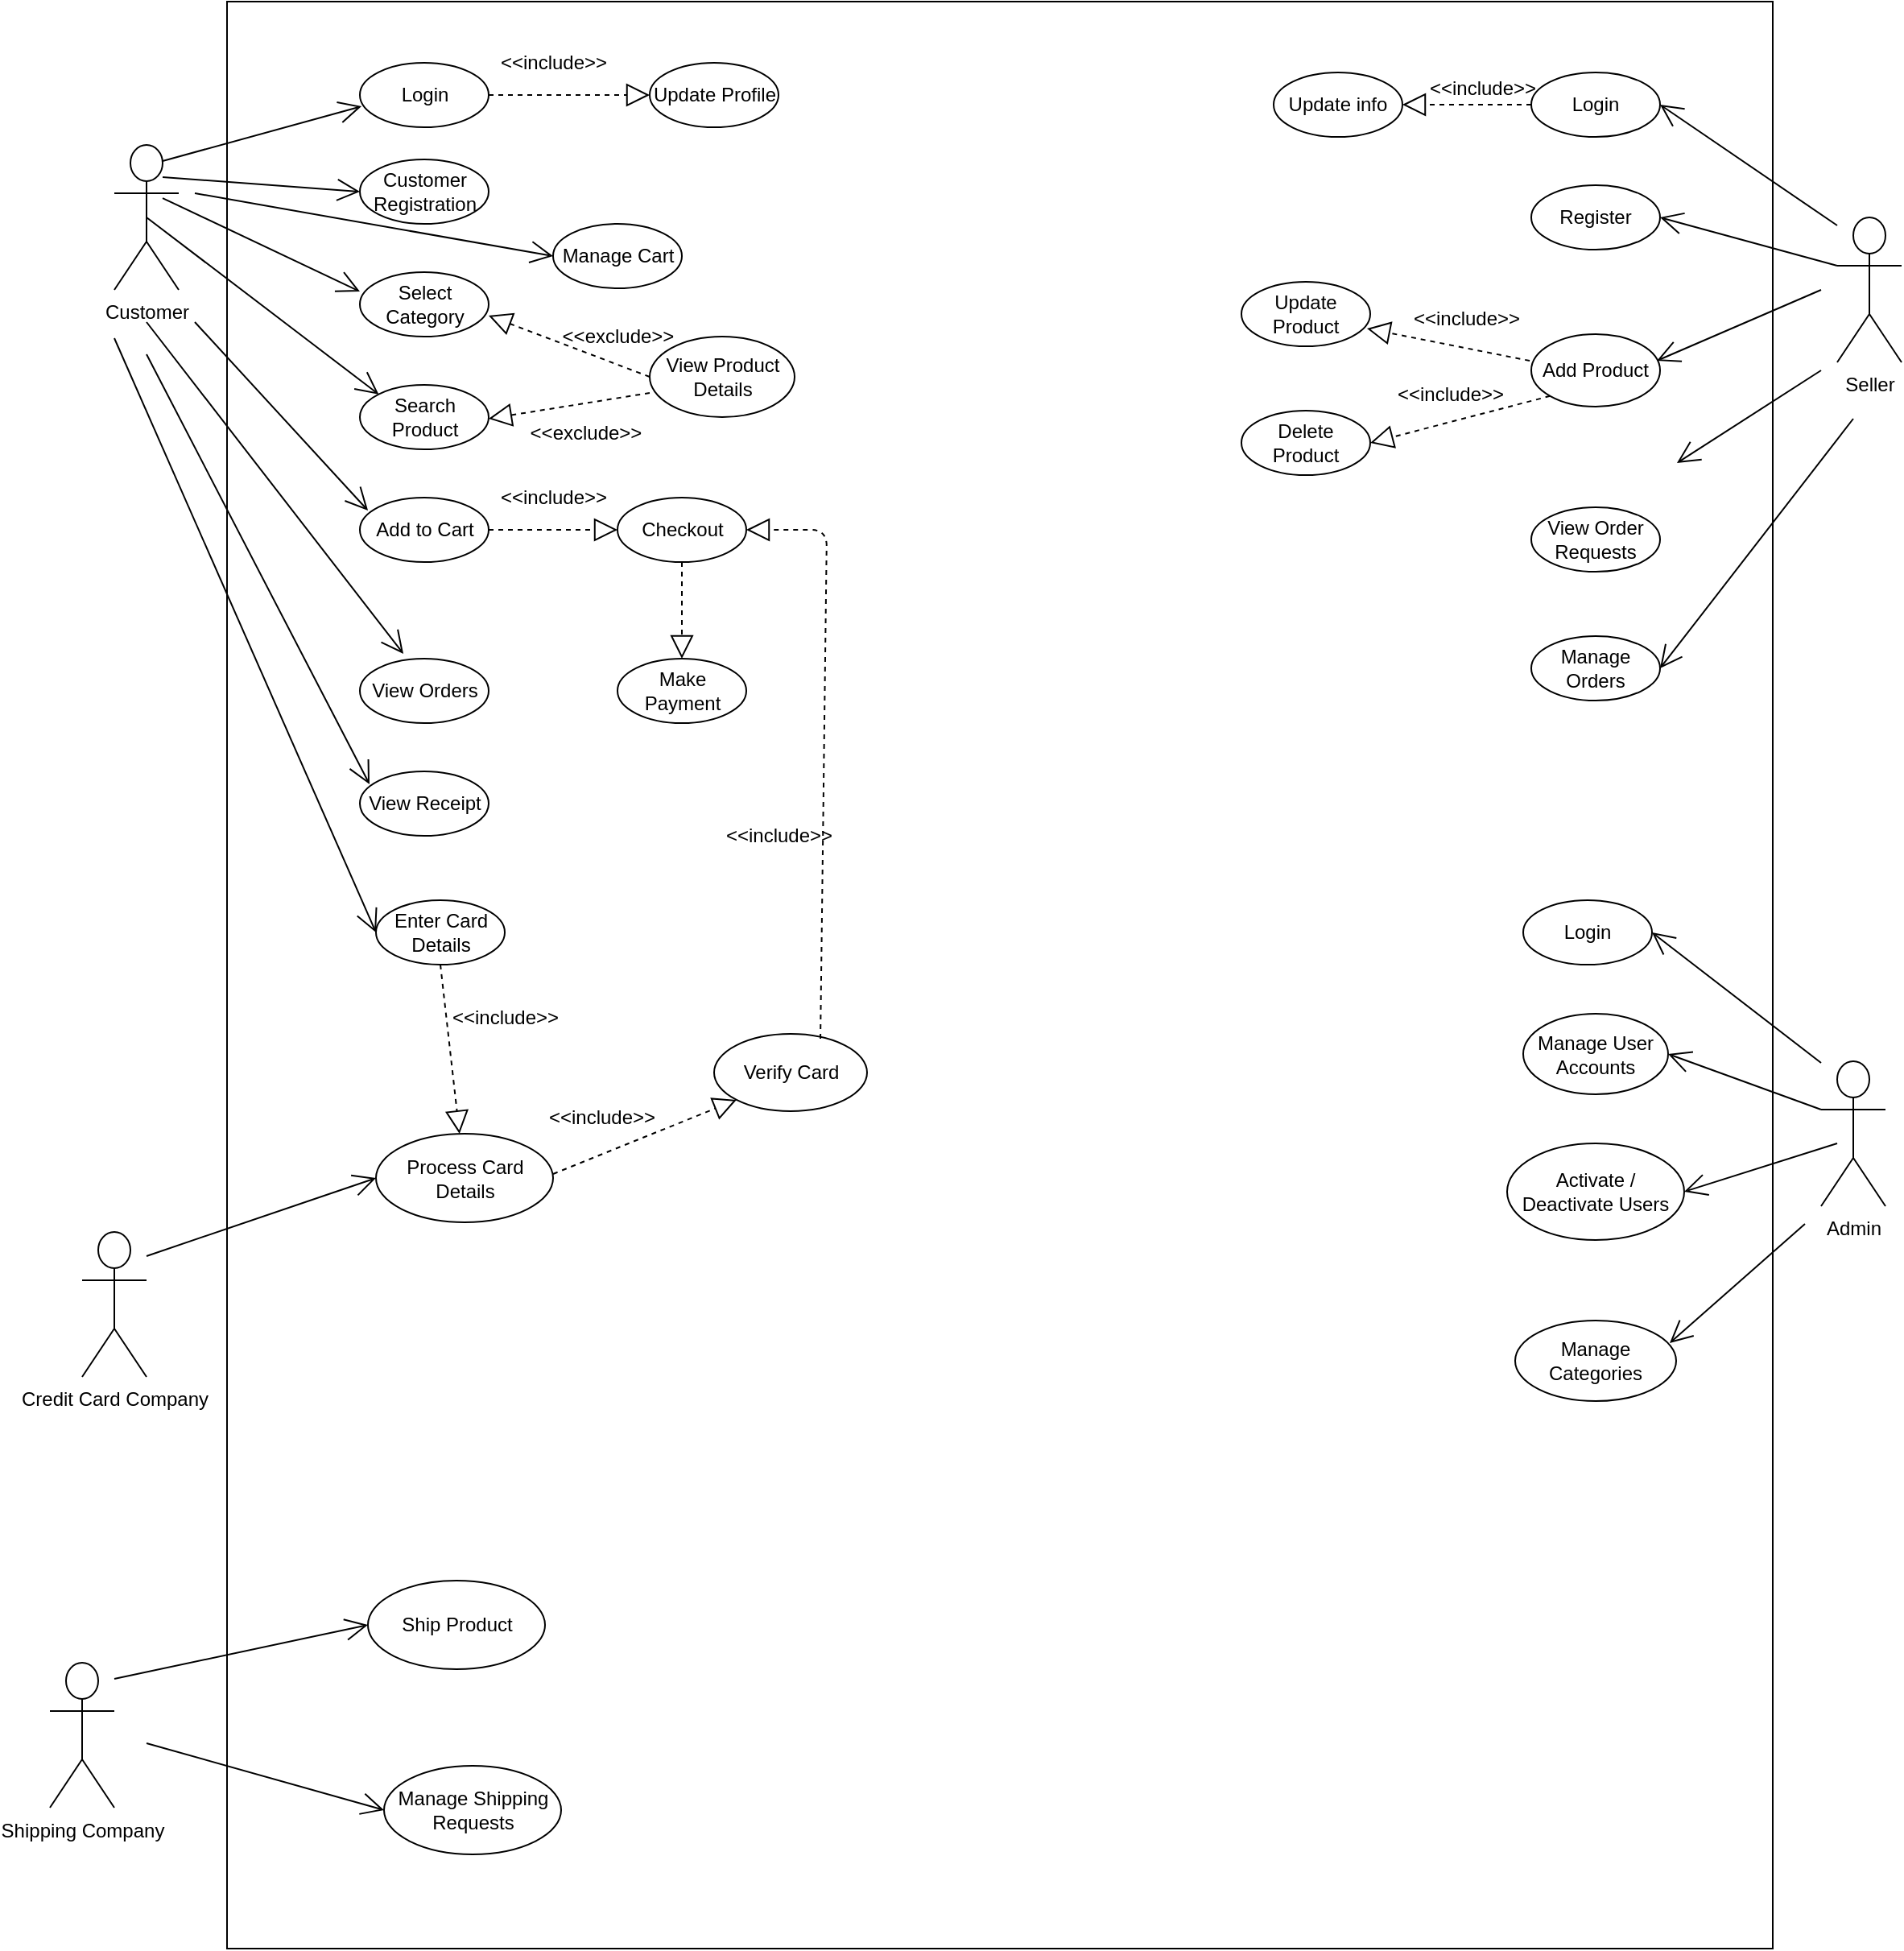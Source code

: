 <mxfile version="10.6.3" type="device"><diagram id="oy4mLcVrxc8i1mD7GiAx" name="Page-1"><mxGraphModel dx="2527" dy="750" grid="1" gridSize="10" guides="1" tooltips="1" connect="1" arrows="1" fold="1" page="1" pageScale="1" pageWidth="1169" pageHeight="827" math="0" shadow="0"><root><mxCell id="0"/><mxCell id="1" parent="0"/><mxCell id="TOdWFhlt5tBNBOlzU8Qv-2" value="" style="rounded=0;whiteSpace=wrap;html=1;" vertex="1" parent="1"><mxGeometry x="100" y="41" width="960" height="1209" as="geometry"/></mxCell><mxCell id="TOdWFhlt5tBNBOlzU8Qv-3" value="Customer" style="shape=umlActor;verticalLabelPosition=bottom;labelBackgroundColor=#ffffff;verticalAlign=top;html=1;" vertex="1" parent="1"><mxGeometry x="30" y="130" width="40" height="90" as="geometry"/></mxCell><mxCell id="TOdWFhlt5tBNBOlzU8Qv-17" value="Login" style="ellipse;whiteSpace=wrap;html=1;" vertex="1" parent="1"><mxGeometry x="182.5" y="79" width="80" height="40" as="geometry"/></mxCell><mxCell id="TOdWFhlt5tBNBOlzU8Qv-18" value="Customer Registration" style="ellipse;whiteSpace=wrap;html=1;" vertex="1" parent="1"><mxGeometry x="182.5" y="139" width="80" height="40" as="geometry"/></mxCell><mxCell id="TOdWFhlt5tBNBOlzU8Qv-19" value="Select Category" style="ellipse;whiteSpace=wrap;html=1;" vertex="1" parent="1"><mxGeometry x="182.5" y="209" width="80" height="40" as="geometry"/></mxCell><mxCell id="TOdWFhlt5tBNBOlzU8Qv-20" value="Search Product" style="ellipse;whiteSpace=wrap;html=1;" vertex="1" parent="1"><mxGeometry x="182.5" y="279" width="80" height="40" as="geometry"/></mxCell><mxCell id="TOdWFhlt5tBNBOlzU8Qv-21" value="Add to Cart" style="ellipse;whiteSpace=wrap;html=1;" vertex="1" parent="1"><mxGeometry x="182.5" y="349" width="80" height="40" as="geometry"/></mxCell><mxCell id="TOdWFhlt5tBNBOlzU8Qv-22" value="Checkout" style="ellipse;whiteSpace=wrap;html=1;" vertex="1" parent="1"><mxGeometry x="342.5" y="349" width="80" height="40" as="geometry"/></mxCell><mxCell id="TOdWFhlt5tBNBOlzU8Qv-24" value="View Orders" style="ellipse;whiteSpace=wrap;html=1;" vertex="1" parent="1"><mxGeometry x="182.5" y="449" width="80" height="40" as="geometry"/></mxCell><mxCell id="TOdWFhlt5tBNBOlzU8Qv-25" value="Make Payment" style="ellipse;whiteSpace=wrap;html=1;" vertex="1" parent="1"><mxGeometry x="342.5" y="449" width="80" height="40" as="geometry"/></mxCell><mxCell id="TOdWFhlt5tBNBOlzU8Qv-26" value="View Product Details" style="ellipse;whiteSpace=wrap;html=1;" vertex="1" parent="1"><mxGeometry x="362.5" y="249" width="90" height="50" as="geometry"/></mxCell><mxCell id="TOdWFhlt5tBNBOlzU8Qv-27" value="Update Profile" style="ellipse;whiteSpace=wrap;html=1;" vertex="1" parent="1"><mxGeometry x="362.5" y="79" width="80" height="40" as="geometry"/></mxCell><mxCell id="TOdWFhlt5tBNBOlzU8Qv-28" value="" style="endArrow=block;dashed=1;endFill=0;endSize=12;html=1;entryX=0;entryY=0.5;entryDx=0;entryDy=0;" edge="1" parent="1" target="TOdWFhlt5tBNBOlzU8Qv-27"><mxGeometry width="160" relative="1" as="geometry"><mxPoint x="262.5" y="99" as="sourcePoint"/><mxPoint x="422.5" y="99" as="targetPoint"/></mxGeometry></mxCell><mxCell id="TOdWFhlt5tBNBOlzU8Qv-30" value="" style="endArrow=open;endFill=1;endSize=12;html=1;entryX=0.013;entryY=0.675;entryDx=0;entryDy=0;entryPerimeter=0;" edge="1" parent="1" target="TOdWFhlt5tBNBOlzU8Qv-17"><mxGeometry width="160" relative="1" as="geometry"><mxPoint x="60" y="140" as="sourcePoint"/><mxPoint x="220" y="140" as="targetPoint"/></mxGeometry></mxCell><mxCell id="TOdWFhlt5tBNBOlzU8Qv-31" value="" style="endArrow=open;endFill=1;endSize=12;html=1;entryX=0;entryY=0.5;entryDx=0;entryDy=0;exitX=0.75;exitY=0.222;exitDx=0;exitDy=0;exitPerimeter=0;" edge="1" parent="1" source="TOdWFhlt5tBNBOlzU8Qv-3" target="TOdWFhlt5tBNBOlzU8Qv-18"><mxGeometry width="160" relative="1" as="geometry"><mxPoint x="70" y="150" as="sourcePoint"/><mxPoint x="151" y="107" as="targetPoint"/></mxGeometry></mxCell><mxCell id="TOdWFhlt5tBNBOlzU8Qv-32" value="" style="endArrow=open;endFill=1;endSize=12;html=1;entryX=0;entryY=0.3;entryDx=0;entryDy=0;exitX=0.75;exitY=0.367;exitDx=0;exitDy=0;exitPerimeter=0;entryPerimeter=0;" edge="1" parent="1" source="TOdWFhlt5tBNBOlzU8Qv-3" target="TOdWFhlt5tBNBOlzU8Qv-19"><mxGeometry width="160" relative="1" as="geometry"><mxPoint x="70" y="219.5" as="sourcePoint"/><mxPoint x="150" y="219.5" as="targetPoint"/></mxGeometry></mxCell><mxCell id="TOdWFhlt5tBNBOlzU8Qv-33" value="" style="endArrow=open;endFill=1;endSize=12;html=1;entryX=0;entryY=0;entryDx=0;entryDy=0;exitX=0.5;exitY=0.5;exitDx=0;exitDy=0;exitPerimeter=0;" edge="1" parent="1" source="TOdWFhlt5tBNBOlzU8Qv-3" target="TOdWFhlt5tBNBOlzU8Qv-20"><mxGeometry width="160" relative="1" as="geometry"><mxPoint x="70" y="173" as="sourcePoint"/><mxPoint x="150" y="222" as="targetPoint"/></mxGeometry></mxCell><mxCell id="TOdWFhlt5tBNBOlzU8Qv-34" value="" style="endArrow=open;endFill=1;endSize=12;html=1;entryX=0.063;entryY=0.2;entryDx=0;entryDy=0;entryPerimeter=0;" edge="1" parent="1" target="TOdWFhlt5tBNBOlzU8Qv-21"><mxGeometry width="160" relative="1" as="geometry"><mxPoint x="80" y="240" as="sourcePoint"/><mxPoint x="162" y="286" as="targetPoint"/></mxGeometry></mxCell><mxCell id="TOdWFhlt5tBNBOlzU8Qv-35" value="" style="endArrow=block;dashed=1;endFill=0;endSize=12;html=1;" edge="1" parent="1"><mxGeometry width="160" relative="1" as="geometry"><mxPoint x="262.5" y="369" as="sourcePoint"/><mxPoint x="342.5" y="369" as="targetPoint"/></mxGeometry></mxCell><mxCell id="TOdWFhlt5tBNBOlzU8Qv-36" value="" style="endArrow=block;dashed=1;endFill=0;endSize=12;html=1;entryX=0.5;entryY=0;entryDx=0;entryDy=0;exitX=0.5;exitY=1;exitDx=0;exitDy=0;" edge="1" parent="1" source="TOdWFhlt5tBNBOlzU8Qv-22" target="TOdWFhlt5tBNBOlzU8Qv-25"><mxGeometry width="160" relative="1" as="geometry"><mxPoint x="272.5" y="379" as="sourcePoint"/><mxPoint x="352.5" y="379" as="targetPoint"/></mxGeometry></mxCell><mxCell id="TOdWFhlt5tBNBOlzU8Qv-37" value="" style="endArrow=open;endFill=1;endSize=12;html=1;entryX=0.338;entryY=-0.075;entryDx=0;entryDy=0;entryPerimeter=0;" edge="1" parent="1" target="TOdWFhlt5tBNBOlzU8Qv-24"><mxGeometry width="160" relative="1" as="geometry"><mxPoint x="50" y="240" as="sourcePoint"/><mxPoint x="155" y="358" as="targetPoint"/></mxGeometry></mxCell><mxCell id="TOdWFhlt5tBNBOlzU8Qv-38" value="View Receipt" style="ellipse;whiteSpace=wrap;html=1;" vertex="1" parent="1"><mxGeometry x="182.5" y="519" width="80" height="40" as="geometry"/></mxCell><mxCell id="TOdWFhlt5tBNBOlzU8Qv-39" value="" style="endArrow=open;endFill=1;endSize=12;html=1;entryX=0.075;entryY=0.2;entryDx=0;entryDy=0;entryPerimeter=0;" edge="1" parent="1" target="TOdWFhlt5tBNBOlzU8Qv-38"><mxGeometry width="160" relative="1" as="geometry"><mxPoint x="50" y="260" as="sourcePoint"/><mxPoint x="177" y="447" as="targetPoint"/></mxGeometry></mxCell><mxCell id="TOdWFhlt5tBNBOlzU8Qv-41" value="Manage Cart" style="ellipse;whiteSpace=wrap;html=1;" vertex="1" parent="1"><mxGeometry x="302.5" y="179" width="80" height="40" as="geometry"/></mxCell><mxCell id="TOdWFhlt5tBNBOlzU8Qv-42" value="" style="endArrow=open;endFill=1;endSize=12;html=1;entryX=0;entryY=0.5;entryDx=0;entryDy=0;" edge="1" parent="1" target="TOdWFhlt5tBNBOlzU8Qv-41"><mxGeometry width="160" relative="1" as="geometry"><mxPoint x="80" y="160" as="sourcePoint"/><mxPoint x="150" y="222" as="targetPoint"/></mxGeometry></mxCell><mxCell id="TOdWFhlt5tBNBOlzU8Qv-43" value="Credit Card Company" style="shape=umlActor;verticalLabelPosition=bottom;labelBackgroundColor=#ffffff;verticalAlign=top;html=1;" vertex="1" parent="1"><mxGeometry x="10" y="805" width="40" height="90" as="geometry"/></mxCell><mxCell id="TOdWFhlt5tBNBOlzU8Qv-44" value="Process Card Details" style="ellipse;whiteSpace=wrap;html=1;" vertex="1" parent="1"><mxGeometry x="192.5" y="744" width="110" height="55" as="geometry"/></mxCell><mxCell id="TOdWFhlt5tBNBOlzU8Qv-45" value="" style="endArrow=open;endFill=1;endSize=12;html=1;entryX=0;entryY=0.5;entryDx=0;entryDy=0;" edge="1" parent="1" target="TOdWFhlt5tBNBOlzU8Qv-44"><mxGeometry width="160" relative="1" as="geometry"><mxPoint x="50" y="820" as="sourcePoint"/><mxPoint x="76" y="762.5" as="targetPoint"/></mxGeometry></mxCell><mxCell id="TOdWFhlt5tBNBOlzU8Qv-46" value="Verify Card" style="ellipse;whiteSpace=wrap;html=1;" vertex="1" parent="1"><mxGeometry x="402.5" y="682" width="95" height="48" as="geometry"/></mxCell><mxCell id="TOdWFhlt5tBNBOlzU8Qv-47" value="" style="endArrow=block;dashed=1;endFill=0;endSize=12;html=1;entryX=0;entryY=1;entryDx=0;entryDy=0;" edge="1" parent="1" target="TOdWFhlt5tBNBOlzU8Qv-46"><mxGeometry width="160" relative="1" as="geometry"><mxPoint x="302.5" y="769" as="sourcePoint"/><mxPoint x="382.5" y="769" as="targetPoint"/></mxGeometry></mxCell><mxCell id="TOdWFhlt5tBNBOlzU8Qv-48" value="" style="endArrow=block;dashed=1;endFill=0;endSize=12;html=1;entryX=1;entryY=0.5;entryDx=0;entryDy=0;exitX=0.695;exitY=0.063;exitDx=0;exitDy=0;exitPerimeter=0;" edge="1" parent="1" source="TOdWFhlt5tBNBOlzU8Qv-46" target="TOdWFhlt5tBNBOlzU8Qv-22"><mxGeometry width="160" relative="1" as="geometry"><mxPoint x="392.5" y="399" as="sourcePoint"/><mxPoint x="392.5" y="459" as="targetPoint"/><Array as="points"><mxPoint x="472.5" y="369"/></Array></mxGeometry></mxCell><mxCell id="TOdWFhlt5tBNBOlzU8Qv-49" value="&amp;lt;&amp;lt;include&amp;gt;&amp;gt;" style="text;html=1;strokeColor=none;fillColor=none;align=center;verticalAlign=middle;whiteSpace=wrap;rounded=0;" vertex="1" parent="1"><mxGeometry x="312.5" y="724" width="40" height="20" as="geometry"/></mxCell><mxCell id="TOdWFhlt5tBNBOlzU8Qv-51" value="&amp;lt;&amp;lt;include&amp;gt;&amp;gt;" style="text;html=1;strokeColor=none;fillColor=none;align=center;verticalAlign=middle;whiteSpace=wrap;rounded=0;" vertex="1" parent="1"><mxGeometry x="422.5" y="549" width="40" height="20" as="geometry"/></mxCell><mxCell id="TOdWFhlt5tBNBOlzU8Qv-52" value="&amp;lt;&amp;lt;include&amp;gt;&amp;gt;" style="text;html=1;strokeColor=none;fillColor=none;align=center;verticalAlign=middle;whiteSpace=wrap;rounded=0;" vertex="1" parent="1"><mxGeometry x="282.5" y="339" width="40" height="20" as="geometry"/></mxCell><mxCell id="TOdWFhlt5tBNBOlzU8Qv-53" value="&amp;lt;&amp;lt;include&amp;gt;&amp;gt;" style="text;html=1;strokeColor=none;fillColor=none;align=center;verticalAlign=middle;whiteSpace=wrap;rounded=0;" vertex="1" parent="1"><mxGeometry x="282.5" y="69" width="40" height="20" as="geometry"/></mxCell><mxCell id="TOdWFhlt5tBNBOlzU8Qv-54" value="Enter Card Details" style="ellipse;whiteSpace=wrap;html=1;" vertex="1" parent="1"><mxGeometry x="192.5" y="599" width="80" height="40" as="geometry"/></mxCell><mxCell id="TOdWFhlt5tBNBOlzU8Qv-55" value="" style="endArrow=open;endFill=1;endSize=12;html=1;entryX=0;entryY=0.5;entryDx=0;entryDy=0;" edge="1" parent="1" target="TOdWFhlt5tBNBOlzU8Qv-54"><mxGeometry width="160" relative="1" as="geometry"><mxPoint x="30" y="250" as="sourcePoint"/><mxPoint x="156" y="528" as="targetPoint"/></mxGeometry></mxCell><mxCell id="TOdWFhlt5tBNBOlzU8Qv-56" value="" style="endArrow=block;dashed=1;endFill=0;endSize=12;html=1;exitX=0.5;exitY=1;exitDx=0;exitDy=0;" edge="1" parent="1" source="TOdWFhlt5tBNBOlzU8Qv-54" target="TOdWFhlt5tBNBOlzU8Qv-44"><mxGeometry width="160" relative="1" as="geometry"><mxPoint x="312.5" y="779" as="sourcePoint"/><mxPoint x="426.5" y="733" as="targetPoint"/></mxGeometry></mxCell><mxCell id="TOdWFhlt5tBNBOlzU8Qv-57" value="&amp;lt;&amp;lt;include&amp;gt;&amp;gt;" style="text;html=1;strokeColor=none;fillColor=none;align=center;verticalAlign=middle;whiteSpace=wrap;rounded=0;" vertex="1" parent="1"><mxGeometry x="252.5" y="662" width="40" height="20" as="geometry"/></mxCell><mxCell id="TOdWFhlt5tBNBOlzU8Qv-58" value="Shipping Company" style="shape=umlActor;verticalLabelPosition=bottom;labelBackgroundColor=#ffffff;verticalAlign=top;html=1;" vertex="1" parent="1"><mxGeometry x="-10" y="1072.5" width="40" height="90" as="geometry"/></mxCell><mxCell id="TOdWFhlt5tBNBOlzU8Qv-59" value="Ship Product" style="ellipse;whiteSpace=wrap;html=1;" vertex="1" parent="1"><mxGeometry x="187.5" y="1021.5" width="110" height="55" as="geometry"/></mxCell><mxCell id="TOdWFhlt5tBNBOlzU8Qv-60" value="Manage Shipping Requests" style="ellipse;whiteSpace=wrap;html=1;" vertex="1" parent="1"><mxGeometry x="197.5" y="1136.5" width="110" height="55" as="geometry"/></mxCell><mxCell id="TOdWFhlt5tBNBOlzU8Qv-61" value="" style="endArrow=open;endFill=1;endSize=12;html=1;entryX=0;entryY=0.5;entryDx=0;entryDy=0;" edge="1" parent="1" target="TOdWFhlt5tBNBOlzU8Qv-59"><mxGeometry width="160" relative="1" as="geometry"><mxPoint x="30" y="1082.5" as="sourcePoint"/><mxPoint x="140" y="1043.5" as="targetPoint"/></mxGeometry></mxCell><mxCell id="TOdWFhlt5tBNBOlzU8Qv-62" value="" style="endArrow=open;endFill=1;endSize=12;html=1;entryX=0;entryY=0.5;entryDx=0;entryDy=0;" edge="1" parent="1" target="TOdWFhlt5tBNBOlzU8Qv-60"><mxGeometry width="160" relative="1" as="geometry"><mxPoint x="50" y="1122.5" as="sourcePoint"/><mxPoint x="150" y="1053.5" as="targetPoint"/></mxGeometry></mxCell><mxCell id="TOdWFhlt5tBNBOlzU8Qv-63" value="" style="endArrow=block;dashed=1;endFill=0;endSize=12;html=1;exitX=0;exitY=0.5;exitDx=0;exitDy=0;entryX=1;entryY=0.675;entryDx=0;entryDy=0;entryPerimeter=0;" edge="1" parent="1" source="TOdWFhlt5tBNBOlzU8Qv-26" target="TOdWFhlt5tBNBOlzU8Qv-19"><mxGeometry width="160" relative="1" as="geometry"><mxPoint x="272.5" y="379" as="sourcePoint"/><mxPoint x="352.5" y="379" as="targetPoint"/></mxGeometry></mxCell><mxCell id="TOdWFhlt5tBNBOlzU8Qv-64" value="" style="endArrow=block;dashed=1;endFill=0;endSize=12;html=1;entryX=0.125;entryY=0.18;entryDx=0;entryDy=0;entryPerimeter=0;" edge="1" parent="1"><mxGeometry width="160" relative="1" as="geometry"><mxPoint x="362.5" y="284" as="sourcePoint"/><mxPoint x="262.5" y="300" as="targetPoint"/></mxGeometry></mxCell><mxCell id="TOdWFhlt5tBNBOlzU8Qv-65" value="&amp;lt;&amp;lt;exclude&amp;gt;&amp;gt;" style="text;html=1;strokeColor=none;fillColor=none;align=center;verticalAlign=middle;whiteSpace=wrap;rounded=0;" vertex="1" parent="1"><mxGeometry x="322.5" y="239" width="40" height="20" as="geometry"/></mxCell><mxCell id="TOdWFhlt5tBNBOlzU8Qv-66" value="&amp;lt;&amp;lt;exclude&amp;gt;&amp;gt;" style="text;html=1;strokeColor=none;fillColor=none;align=center;verticalAlign=middle;whiteSpace=wrap;rounded=0;" vertex="1" parent="1"><mxGeometry x="302.5" y="299" width="40" height="20" as="geometry"/></mxCell><mxCell id="TOdWFhlt5tBNBOlzU8Qv-68" value="Seller" style="shape=umlActor;verticalLabelPosition=bottom;labelBackgroundColor=#ffffff;verticalAlign=top;html=1;" vertex="1" parent="1"><mxGeometry x="1100" y="175" width="40" height="90" as="geometry"/></mxCell><mxCell id="TOdWFhlt5tBNBOlzU8Qv-69" value="Login" style="ellipse;whiteSpace=wrap;html=1;" vertex="1" parent="1"><mxGeometry x="910" y="85" width="80" height="40" as="geometry"/></mxCell><mxCell id="TOdWFhlt5tBNBOlzU8Qv-70" value="Register" style="ellipse;whiteSpace=wrap;html=1;" vertex="1" parent="1"><mxGeometry x="910" y="155" width="80" height="40" as="geometry"/></mxCell><mxCell id="TOdWFhlt5tBNBOlzU8Qv-71" value="Update Product" style="ellipse;whiteSpace=wrap;html=1;" vertex="1" parent="1"><mxGeometry x="730" y="215" width="80" height="40" as="geometry"/></mxCell><mxCell id="TOdWFhlt5tBNBOlzU8Qv-72" value="Delete Product" style="ellipse;whiteSpace=wrap;html=1;" vertex="1" parent="1"><mxGeometry x="730" y="295" width="80" height="40" as="geometry"/></mxCell><mxCell id="TOdWFhlt5tBNBOlzU8Qv-75" value="View Order Requests" style="ellipse;whiteSpace=wrap;html=1;" vertex="1" parent="1"><mxGeometry x="910" y="355" width="80" height="40" as="geometry"/></mxCell><mxCell id="TOdWFhlt5tBNBOlzU8Qv-76" value="Update info" style="ellipse;whiteSpace=wrap;html=1;" vertex="1" parent="1"><mxGeometry x="750" y="85" width="80" height="40" as="geometry"/></mxCell><mxCell id="TOdWFhlt5tBNBOlzU8Qv-77" value="" style="endArrow=block;dashed=1;endFill=0;endSize=12;html=1;entryX=1;entryY=0.5;entryDx=0;entryDy=0;exitX=0;exitY=0.5;exitDx=0;exitDy=0;" edge="1" parent="1" source="TOdWFhlt5tBNBOlzU8Qv-69" target="TOdWFhlt5tBNBOlzU8Qv-76"><mxGeometry width="160" relative="1" as="geometry"><mxPoint x="220" y="105" as="sourcePoint"/><mxPoint x="320" y="105" as="targetPoint"/></mxGeometry></mxCell><mxCell id="TOdWFhlt5tBNBOlzU8Qv-78" value="&amp;lt;&amp;lt;include&amp;gt;&amp;gt;" style="text;html=1;strokeColor=none;fillColor=none;align=center;verticalAlign=middle;whiteSpace=wrap;rounded=0;" vertex="1" parent="1"><mxGeometry x="860" y="85" width="40" height="20" as="geometry"/></mxCell><mxCell id="TOdWFhlt5tBNBOlzU8Qv-79" value="Manage Orders" style="ellipse;whiteSpace=wrap;html=1;" vertex="1" parent="1"><mxGeometry x="910" y="435" width="80" height="40" as="geometry"/></mxCell><mxCell id="TOdWFhlt5tBNBOlzU8Qv-80" value="Add Product" style="ellipse;whiteSpace=wrap;html=1;" vertex="1" parent="1"><mxGeometry x="910" y="247.5" width="80" height="45" as="geometry"/></mxCell><mxCell id="TOdWFhlt5tBNBOlzU8Qv-81" value="" style="endArrow=block;dashed=1;endFill=0;endSize=12;html=1;entryX=0.975;entryY=0.725;entryDx=0;entryDy=0;entryPerimeter=0;exitX=-0.012;exitY=0.367;exitDx=0;exitDy=0;exitPerimeter=0;" edge="1" parent="1" source="TOdWFhlt5tBNBOlzU8Qv-80" target="TOdWFhlt5tBNBOlzU8Qv-71"><mxGeometry width="160" relative="1" as="geometry"><mxPoint x="790" y="345" as="sourcePoint"/><mxPoint x="690" y="307" as="targetPoint"/></mxGeometry></mxCell><mxCell id="TOdWFhlt5tBNBOlzU8Qv-82" value="" style="endArrow=block;dashed=1;endFill=0;endSize=12;html=1;exitX=0;exitY=1;exitDx=0;exitDy=0;entryX=1;entryY=0.5;entryDx=0;entryDy=0;" edge="1" parent="1" source="TOdWFhlt5tBNBOlzU8Qv-80" target="TOdWFhlt5tBNBOlzU8Qv-72"><mxGeometry width="160" relative="1" as="geometry"><mxPoint x="840" y="263" as="sourcePoint"/><mxPoint x="690" y="315" as="targetPoint"/></mxGeometry></mxCell><mxCell id="TOdWFhlt5tBNBOlzU8Qv-83" value="" style="endArrow=open;endFill=1;endSize=12;html=1;entryX=1;entryY=0.5;entryDx=0;entryDy=0;" edge="1" parent="1" target="TOdWFhlt5tBNBOlzU8Qv-69"><mxGeometry width="160" relative="1" as="geometry"><mxPoint x="1100" y="180" as="sourcePoint"/><mxPoint x="1090" y="265" as="targetPoint"/></mxGeometry></mxCell><mxCell id="TOdWFhlt5tBNBOlzU8Qv-84" value="" style="endArrow=open;endFill=1;endSize=12;html=1;entryX=1;entryY=0.5;entryDx=0;entryDy=0;exitX=0;exitY=0.333;exitDx=0;exitDy=0;exitPerimeter=0;" edge="1" parent="1" source="TOdWFhlt5tBNBOlzU8Qv-68" target="TOdWFhlt5tBNBOlzU8Qv-70"><mxGeometry width="160" relative="1" as="geometry"><mxPoint x="1110" y="190" as="sourcePoint"/><mxPoint x="1010" y="110" as="targetPoint"/></mxGeometry></mxCell><mxCell id="TOdWFhlt5tBNBOlzU8Qv-85" value="" style="endArrow=open;endFill=1;endSize=12;html=1;entryX=0.975;entryY=0.367;entryDx=0;entryDy=0;entryPerimeter=0;" edge="1" parent="1" target="TOdWFhlt5tBNBOlzU8Qv-80"><mxGeometry width="160" relative="1" as="geometry"><mxPoint x="1090" y="220" as="sourcePoint"/><mxPoint x="1010" y="180" as="targetPoint"/></mxGeometry></mxCell><mxCell id="TOdWFhlt5tBNBOlzU8Qv-86" value="" style="endArrow=open;endFill=1;endSize=12;html=1;entryX=0.938;entryY=0.237;entryDx=0;entryDy=0;entryPerimeter=0;" edge="1" parent="1" target="TOdWFhlt5tBNBOlzU8Qv-2"><mxGeometry width="160" relative="1" as="geometry"><mxPoint x="1090" y="270" as="sourcePoint"/><mxPoint x="1008" y="269" as="targetPoint"/></mxGeometry></mxCell><mxCell id="TOdWFhlt5tBNBOlzU8Qv-87" value="" style="endArrow=open;endFill=1;endSize=12;html=1;entryX=1;entryY=0.5;entryDx=0;entryDy=0;" edge="1" parent="1" target="TOdWFhlt5tBNBOlzU8Qv-79"><mxGeometry width="160" relative="1" as="geometry"><mxPoint x="1110" y="300" as="sourcePoint"/><mxPoint x="1010" y="380" as="targetPoint"/></mxGeometry></mxCell><mxCell id="TOdWFhlt5tBNBOlzU8Qv-88" value="&amp;lt;&amp;lt;include&amp;gt;&amp;gt;" style="text;html=1;strokeColor=none;fillColor=none;align=center;verticalAlign=middle;whiteSpace=wrap;rounded=0;" vertex="1" parent="1"><mxGeometry x="850" y="227.5" width="40" height="20" as="geometry"/></mxCell><mxCell id="TOdWFhlt5tBNBOlzU8Qv-89" value="&amp;lt;&amp;lt;include&amp;gt;&amp;gt;" style="text;html=1;strokeColor=none;fillColor=none;align=center;verticalAlign=middle;whiteSpace=wrap;rounded=0;" vertex="1" parent="1"><mxGeometry x="840" y="275" width="40" height="20" as="geometry"/></mxCell><mxCell id="TOdWFhlt5tBNBOlzU8Qv-90" value="Admin" style="shape=umlActor;verticalLabelPosition=bottom;labelBackgroundColor=#ffffff;verticalAlign=top;html=1;" vertex="1" parent="1"><mxGeometry x="1090" y="699" width="40" height="90" as="geometry"/></mxCell><mxCell id="TOdWFhlt5tBNBOlzU8Qv-91" value="Login" style="ellipse;whiteSpace=wrap;html=1;" vertex="1" parent="1"><mxGeometry x="905" y="599" width="80" height="40" as="geometry"/></mxCell><mxCell id="TOdWFhlt5tBNBOlzU8Qv-92" value="Manage User Accounts" style="ellipse;whiteSpace=wrap;html=1;" vertex="1" parent="1"><mxGeometry x="905" y="669.5" width="90" height="50" as="geometry"/></mxCell><mxCell id="TOdWFhlt5tBNBOlzU8Qv-93" value="Activate / Deactivate Users" style="ellipse;whiteSpace=wrap;html=1;" vertex="1" parent="1"><mxGeometry x="895" y="750" width="110" height="60" as="geometry"/></mxCell><mxCell id="TOdWFhlt5tBNBOlzU8Qv-94" value="Manage Categories" style="ellipse;whiteSpace=wrap;html=1;" vertex="1" parent="1"><mxGeometry x="900" y="860" width="100" height="50" as="geometry"/></mxCell><mxCell id="TOdWFhlt5tBNBOlzU8Qv-95" value="" style="endArrow=open;endFill=1;endSize=12;html=1;entryX=1;entryY=0.5;entryDx=0;entryDy=0;" edge="1" parent="1" target="TOdWFhlt5tBNBOlzU8Qv-91"><mxGeometry width="160" relative="1" as="geometry"><mxPoint x="1090" y="700" as="sourcePoint"/><mxPoint x="995" y="669.5" as="targetPoint"/></mxGeometry></mxCell><mxCell id="TOdWFhlt5tBNBOlzU8Qv-96" value="" style="endArrow=open;endFill=1;endSize=12;html=1;entryX=1;entryY=0.5;entryDx=0;entryDy=0;exitX=0;exitY=0.333;exitDx=0;exitDy=0;exitPerimeter=0;" edge="1" parent="1" source="TOdWFhlt5tBNBOlzU8Qv-90" target="TOdWFhlt5tBNBOlzU8Qv-92"><mxGeometry width="160" relative="1" as="geometry"><mxPoint x="1100" y="710" as="sourcePoint"/><mxPoint x="995" y="629" as="targetPoint"/></mxGeometry></mxCell><mxCell id="TOdWFhlt5tBNBOlzU8Qv-97" value="" style="endArrow=open;endFill=1;endSize=12;html=1;entryX=1;entryY=0.5;entryDx=0;entryDy=0;" edge="1" parent="1" target="TOdWFhlt5tBNBOlzU8Qv-93"><mxGeometry width="160" relative="1" as="geometry"><mxPoint x="1100" y="750" as="sourcePoint"/><mxPoint x="1005" y="705" as="targetPoint"/></mxGeometry></mxCell><mxCell id="TOdWFhlt5tBNBOlzU8Qv-98" value="" style="endArrow=open;endFill=1;endSize=12;html=1;entryX=0.96;entryY=0.28;entryDx=0;entryDy=0;entryPerimeter=0;" edge="1" parent="1" target="TOdWFhlt5tBNBOlzU8Qv-94"><mxGeometry width="160" relative="1" as="geometry"><mxPoint x="1080" y="800" as="sourcePoint"/><mxPoint x="1015" y="790" as="targetPoint"/></mxGeometry></mxCell></root></mxGraphModel></diagram></mxfile>